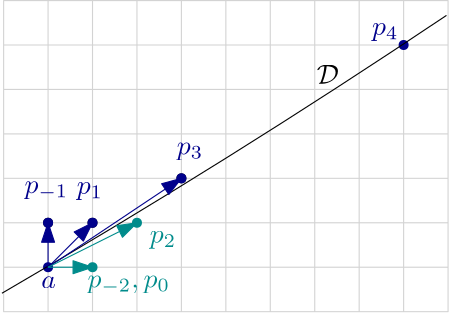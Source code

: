 <?xml version="1.0"?>
<!DOCTYPE ipe SYSTEM "ipe.dtd">
<ipe version="70005" creator="Ipe 7.1.1">
<info created="D:20130628162130" modified="D:20130628165559"/>
<ipestyle name="basic">
<symbol name="arrow/arc(spx)">
<path stroke="sym-stroke" fill="sym-stroke" pen="sym-pen">
0 0 m
-1 0.333 l
-1 -0.333 l
h
</path>
</symbol>
<symbol name="arrow/farc(spx)">
<path stroke="sym-stroke" fill="white" pen="sym-pen">
0 0 m
-1 0.333 l
-1 -0.333 l
h
</path>
</symbol>
<symbol name="mark/circle(sx)" transformations="translations">
<path fill="sym-stroke">
0.6 0 0 0.6 0 0 e
0.4 0 0 0.4 0 0 e
</path>
</symbol>
<symbol name="mark/disk(sx)" transformations="translations">
<path fill="sym-stroke">
0.6 0 0 0.6 0 0 e
</path>
</symbol>
<symbol name="mark/fdisk(sfx)" transformations="translations">
<group>
<path fill="sym-fill">
0.5 0 0 0.5 0 0 e
</path>
<path fill="sym-stroke" fillrule="eofill">
0.6 0 0 0.6 0 0 e
0.4 0 0 0.4 0 0 e
</path>
</group>
</symbol>
<symbol name="mark/box(sx)" transformations="translations">
<path fill="sym-stroke" fillrule="eofill">
-0.6 -0.6 m
0.6 -0.6 l
0.6 0.6 l
-0.6 0.6 l
h
-0.4 -0.4 m
0.4 -0.4 l
0.4 0.4 l
-0.4 0.4 l
h
</path>
</symbol>
<symbol name="mark/square(sx)" transformations="translations">
<path fill="sym-stroke">
-0.6 -0.6 m
0.6 -0.6 l
0.6 0.6 l
-0.6 0.6 l
h
</path>
</symbol>
<symbol name="mark/fsquare(sfx)" transformations="translations">
<group>
<path fill="sym-fill">
-0.5 -0.5 m
0.5 -0.5 l
0.5 0.5 l
-0.5 0.5 l
h
</path>
<path fill="sym-stroke" fillrule="eofill">
-0.6 -0.6 m
0.6 -0.6 l
0.6 0.6 l
-0.6 0.6 l
h
-0.4 -0.4 m
0.4 -0.4 l
0.4 0.4 l
-0.4 0.4 l
h
</path>
</group>
</symbol>
<symbol name="mark/cross(sx)" transformations="translations">
<group>
<path fill="sym-stroke">
-0.43 -0.57 m
0.57 0.43 l
0.43 0.57 l
-0.57 -0.43 l
h
</path>
<path fill="sym-stroke">
-0.43 0.57 m
0.57 -0.43 l
0.43 -0.57 l
-0.57 0.43 l
h
</path>
</group>
</symbol>
<symbol name="arrow/fnormal(spx)">
<path stroke="sym-stroke" fill="white" pen="sym-pen">
0 0 m
-1 0.333 l
-1 -0.333 l
h
</path>
</symbol>
<symbol name="arrow/pointed(spx)">
<path stroke="sym-stroke" fill="sym-stroke" pen="sym-pen">
0 0 m
-1 0.333 l
-0.8 0 l
-1 -0.333 l
h
</path>
</symbol>
<symbol name="arrow/fpointed(spx)">
<path stroke="sym-stroke" fill="white" pen="sym-pen">
0 0 m
-1 0.333 l
-0.8 0 l
-1 -0.333 l
h
</path>
</symbol>
<symbol name="arrow/linear(spx)">
<path stroke="sym-stroke" pen="sym-pen">
-1 0.333 m
0 0 l
-1 -0.333 l
</path>
</symbol>
<symbol name="arrow/fdouble(spx)">
<path stroke="sym-stroke" fill="white" pen="sym-pen">
0 0 m
-1 0.333 l
-1 -0.333 l
h
-1 0 m
-2 0.333 l
-2 -0.333 l
h
</path>
</symbol>
<symbol name="arrow/double(spx)">
<path stroke="sym-stroke" fill="sym-stroke" pen="sym-pen">
0 0 m
-1 0.333 l
-1 -0.333 l
h
-1 0 m
-2 0.333 l
-2 -0.333 l
h
</path>
</symbol>
<pen name="heavier" value="0.8"/>
<pen name="fat" value="1.2"/>
<pen name="ultrafat" value="2"/>
<symbolsize name="large" value="5"/>
<symbolsize name="small" value="2"/>
<symbolsize name="tiny" value="1.1"/>
<arrowsize name="large" value="10"/>
<arrowsize name="small" value="5"/>
<arrowsize name="tiny" value="3"/>
<color name="red" value="1 0 0"/>
<color name="green" value="0 1 0"/>
<color name="blue" value="0 0 1"/>
<color name="yellow" value="1 1 0"/>
<color name="orange" value="1 0.647 0"/>
<color name="gold" value="1 0.843 0"/>
<color name="purple" value="0.627 0.125 0.941"/>
<color name="gray" value="0.745"/>
<color name="brown" value="0.647 0.165 0.165"/>
<color name="navy" value="0 0 0.502"/>
<color name="pink" value="1 0.753 0.796"/>
<color name="seagreen" value="0.18 0.545 0.341"/>
<color name="turquoise" value="0.251 0.878 0.816"/>
<color name="violet" value="0.933 0.51 0.933"/>
<color name="darkblue" value="0 0 0.545"/>
<color name="darkcyan" value="0 0.545 0.545"/>
<color name="darkgray" value="0.663"/>
<color name="darkgreen" value="0 0.392 0"/>
<color name="darkmagenta" value="0.545 0 0.545"/>
<color name="darkorange" value="1 0.549 0"/>
<color name="darkred" value="0.545 0 0"/>
<color name="lightblue" value="0.678 0.847 0.902"/>
<color name="lightcyan" value="0.878 1 1"/>
<color name="lightgray" value="0.827"/>
<color name="lightgreen" value="0.565 0.933 0.565"/>
<color name="lightyellow" value="1 1 0.878"/>
<dashstyle name="dashed" value="[4] 0"/>
<dashstyle name="dotted" value="[1 3] 0"/>
<dashstyle name="dash dotted" value="[4 2 1 2] 0"/>
<dashstyle name="dash dot dotted" value="[4 2 1 2 1 2] 0"/>
<textsize name="large" value="\large"/>
<textsize name="Large" value="\Large"/>
<textsize name="LARGE" value="\LARGE"/>
<textsize name="huge" value="\huge"/>
<textsize name="Huge" value="\Huge"/>
<textsize name="small" value="\small"/>
<textsize name="footnote" value="\footnotesize"/>
<textsize name="tiny" value="\tiny"/>
<textstyle name="center" begin="\begin{center}" end="\end{center}"/>
<textstyle name="itemize" begin="\begin{itemize}" end="\end{itemize}"/>
<textstyle name="item" begin="\begin{itemize}\item{}" end="\end{itemize}"/>
<gridsize name="4 pts" value="4"/>
<gridsize name="8 pts (~3 mm)" value="8"/>
<gridsize name="16 pts (~6 mm)" value="16"/>
<gridsize name="32 pts (~12 mm)" value="32"/>
<gridsize name="10 pts (~3.5 mm)" value="10"/>
<gridsize name="20 pts (~7 mm)" value="20"/>
<gridsize name="14 pts (~5 mm)" value="14"/>
<gridsize name="28 pts (~10 mm)" value="28"/>
<gridsize name="56 pts (~20 mm)" value="56"/>
<anglesize name="90 deg" value="90"/>
<anglesize name="60 deg" value="60"/>
<anglesize name="45 deg" value="45"/>
<anglesize name="30 deg" value="30"/>
<anglesize name="22.5 deg" value="22.5"/>
<tiling name="falling" angle="-60" step="4" width="1"/>
<tiling name="rising" angle="30" step="4" width="1"/>
</ipestyle>
<page>
<layer name="alpha"/>
<view layers="alpha" active="alpha"/>
<path layer="alpha" stroke="lightgray">
112 496 m
272 496 l
272 608 l
112 608 l
112 496 l
128 496 l
128 608 l
144 608 l
144 496 l
160 496 l
160 608 l
176 608 l
176 496 l
192 496 l
192 608 l
208 608 l
208 496 l
224 496 l
224 608 l
240 608 l
240 496 l
256 496 l
256 608 l
272 608 l
272 592 l
112 592 l
112 576 l
272 576 l
272 560 l
112 560 l
112 544 l
272 544 l
272 528 l
112 528 l
112 512 l
272 512 l
</path>
<use name="mark/disk(sx)" pos="128 512" size="normal" stroke="darkblue"/>
<use name="mark/disk(sx)" pos="144 512" size="normal" stroke="darkcyan"/>
<use name="mark/disk(sx)" pos="128 528" size="normal" stroke="black"/>
<use name="mark/disk(sx)" pos="144 528" size="normal" stroke="black"/>
<use name="mark/disk(sx)" pos="176 544" size="normal" stroke="black"/>
<use name="mark/disk(sx)" pos="256 592" size="normal" stroke="darkblue"/>
<use name="mark/disk(sx)" pos="160 528" size="normal" stroke="darkcyan"/>
<path matrix="1 0 0 1 -0.60575 0" stroke="black">
112.001 502.628 m
2962.22 0 0 2962.22 -1377.21 3063.3 272.032 602.651 a
</path>
<use name="mark/disk(sx)" pos="128 528" size="normal" stroke="darkblue"/>
<use name="mark/disk(sx)" pos="144 528" size="normal" stroke="darkblue"/>
<use name="mark/disk(sx)" pos="176 544" size="normal" stroke="darkblue"/>
<text transformations="translations" pos="125.58 504.417" stroke="darkblue" type="label" width="5.266" height="4.289" depth="0" valign="baseline">$a$</text>
<text matrix="1 0 0 1 0.60575 -5.45175" transformations="translations" pos="118.916 544.094" stroke="darkblue" type="label" width="15.708" height="4.294" depth="2.32" valign="baseline">$p_{-1}$</text>
<text matrix="1 0 0 1 -8.78338 -40.2824" transformations="translations" pos="147.084 578.622" stroke="darkblue" type="label" width="9.482" height="4.297" depth="1.93" valign="baseline">$p_{1}$</text>
<text matrix="1 0 0 1 -24.5329 -46.6428" transformations="translations" pos="198.875 599.217" stroke="darkblue" type="label" width="9.482" height="4.297" depth="1.93" valign="baseline">$p_{3}$</text>
<text transformations="translations" pos="244.609 595.583" stroke="darkblue" type="label" width="9.482" height="4.297" depth="1.93" valign="baseline">$p_{4}$</text>
<text matrix="1 0 0 1 -11.2064 -6.96613" transformations="translations" pos="153.444 511.686" stroke="darkcyan" type="label" width="29.618" height="4.294" depth="2.32" valign="baseline">$p_{-2}, p_{0}$</text>
<text matrix="1 0 0 1 -9.692 -9.08625" transformations="translations" pos="174.342 529.859" stroke="darkcyan" type="label" width="9.482" height="4.297" depth="1.93" valign="baseline">$p_{2}$</text>
<path stroke="darkblue" arrow="normal/normal">
128 512 m
128 528 l
</path>
<path stroke="darkblue" arrow="normal/normal">
128 512 m
144 528 l
</path>
<path stroke="darkblue" arrow="normal/normal">
128 512 m
176 544 l
</path>
<path stroke="darkcyan" arrow="normal/normal">
128 512 m
160 528 l
</path>
<path stroke="darkcyan" arrow="normal/normal">
128 512 m
144 512 l
</path>
<text matrix="1 0 0 1 -31.2717 2.08313" transformations="translations" pos="256 576" stroke="black" type="label" width="7.962" height="6.808" depth="0" valign="baseline">$\mathcal{D}$</text>
</page>
</ipe>
